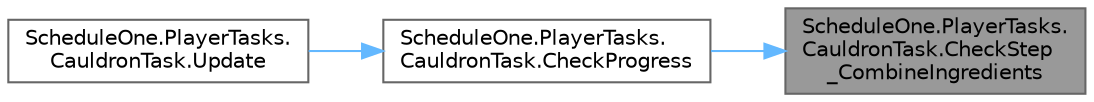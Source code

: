 digraph "ScheduleOne.PlayerTasks.CauldronTask.CheckStep_CombineIngredients"
{
 // LATEX_PDF_SIZE
  bgcolor="transparent";
  edge [fontname=Helvetica,fontsize=10,labelfontname=Helvetica,labelfontsize=10];
  node [fontname=Helvetica,fontsize=10,shape=box,height=0.2,width=0.4];
  rankdir="RL";
  Node1 [id="Node000001",label="ScheduleOne.PlayerTasks.\lCauldronTask.CheckStep\l_CombineIngredients",height=0.2,width=0.4,color="gray40", fillcolor="grey60", style="filled", fontcolor="black",tooltip=" "];
  Node1 -> Node2 [id="edge1_Node000001_Node000002",dir="back",color="steelblue1",style="solid",tooltip=" "];
  Node2 [id="Node000002",label="ScheduleOne.PlayerTasks.\lCauldronTask.CheckProgress",height=0.2,width=0.4,color="grey40", fillcolor="white", style="filled",URL="$class_schedule_one_1_1_player_tasks_1_1_cauldron_task.html#a0e1e50a370b73dd8c237dd948a9293f5",tooltip=" "];
  Node2 -> Node3 [id="edge2_Node000002_Node000003",dir="back",color="steelblue1",style="solid",tooltip=" "];
  Node3 [id="Node000003",label="ScheduleOne.PlayerTasks.\lCauldronTask.Update",height=0.2,width=0.4,color="grey40", fillcolor="white", style="filled",URL="$class_schedule_one_1_1_player_tasks_1_1_cauldron_task.html#ae2b7bfb8698cd656a39db349aaad11cd",tooltip=" "];
}
